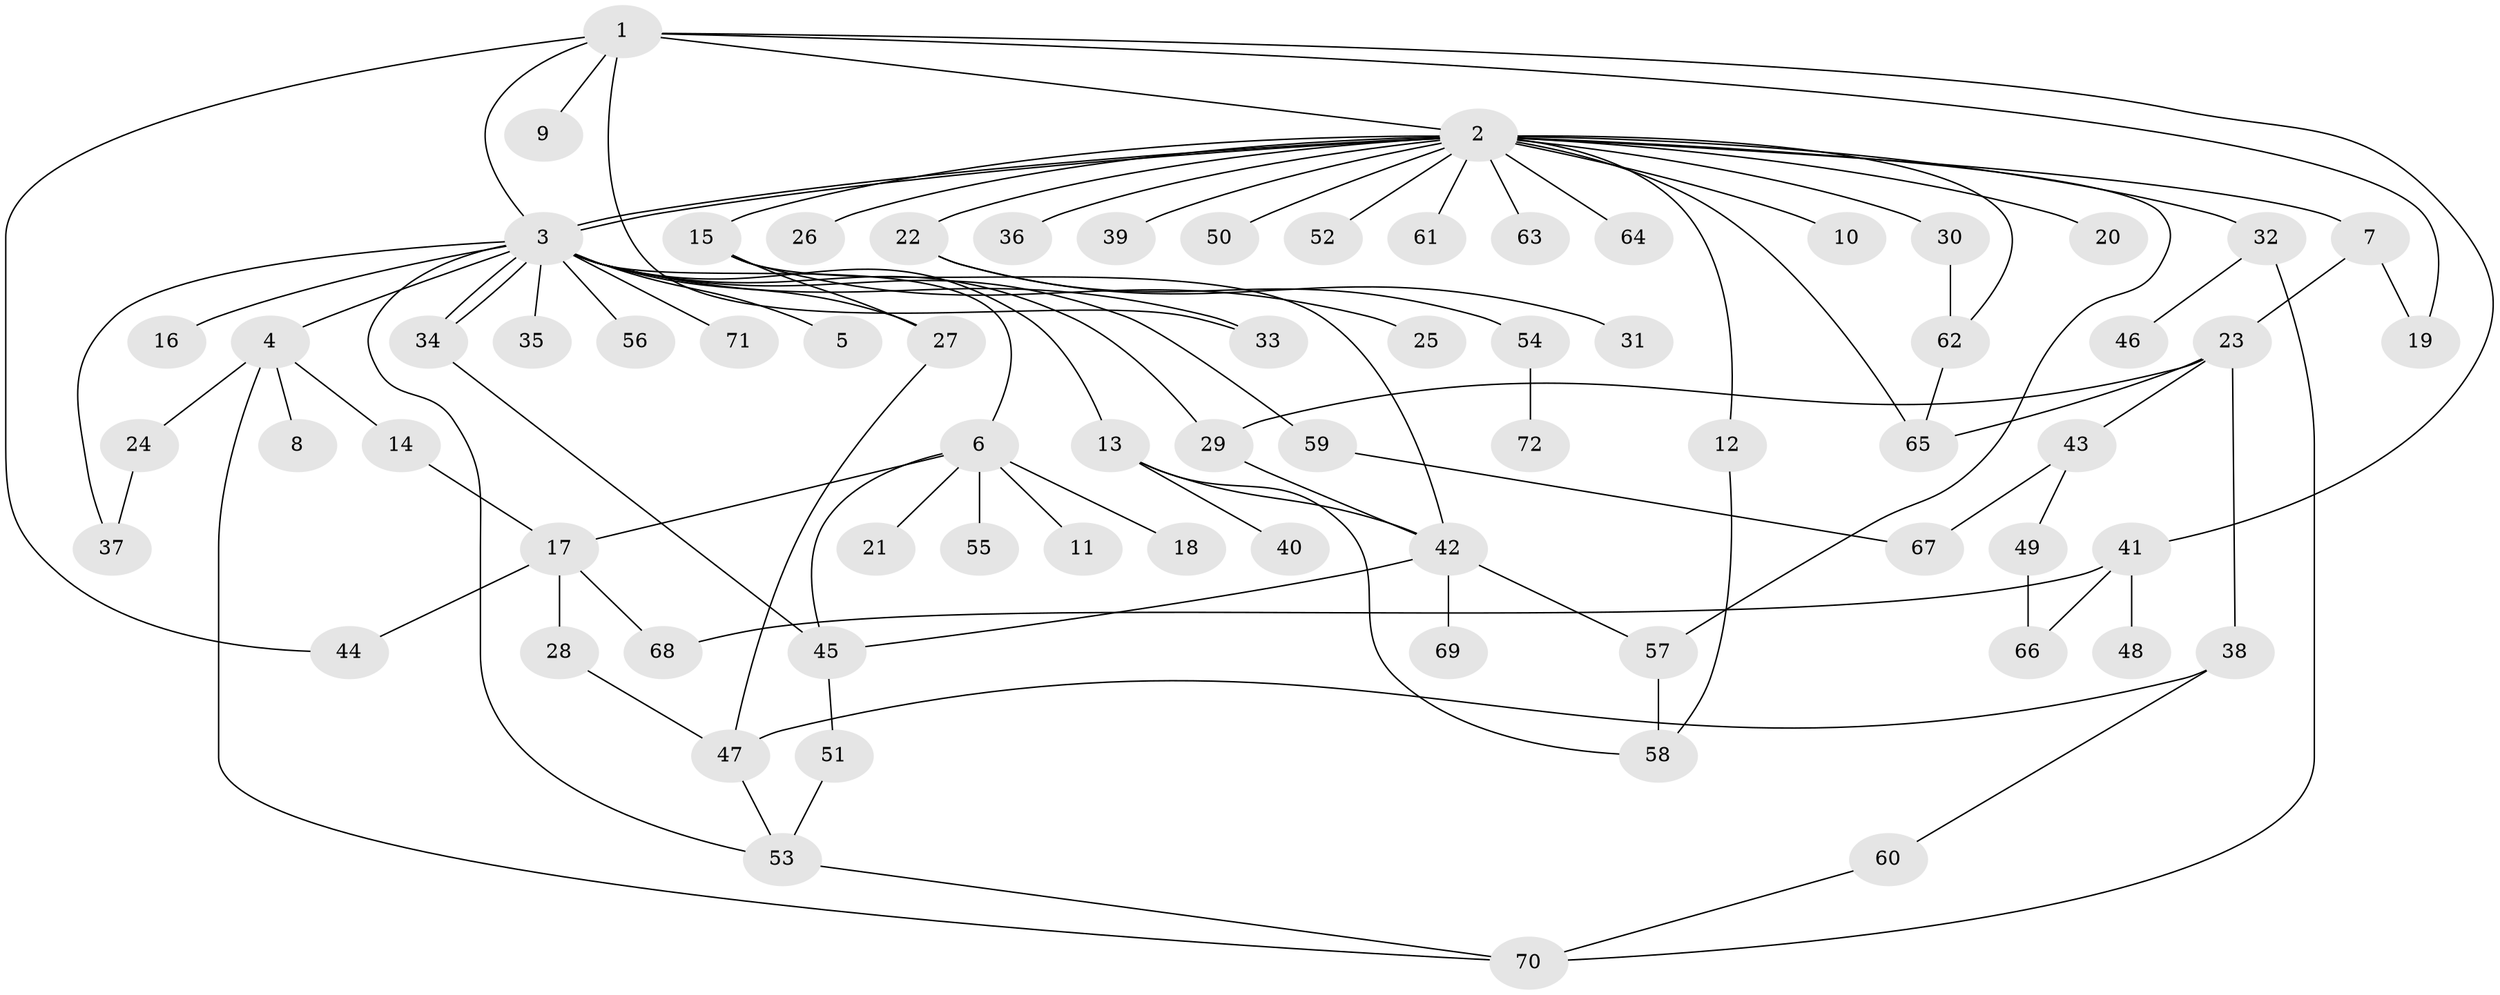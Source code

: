 // Generated by graph-tools (version 1.1) at 2025/46/03/09/25 04:46:55]
// undirected, 72 vertices, 101 edges
graph export_dot {
graph [start="1"]
  node [color=gray90,style=filled];
  1;
  2;
  3;
  4;
  5;
  6;
  7;
  8;
  9;
  10;
  11;
  12;
  13;
  14;
  15;
  16;
  17;
  18;
  19;
  20;
  21;
  22;
  23;
  24;
  25;
  26;
  27;
  28;
  29;
  30;
  31;
  32;
  33;
  34;
  35;
  36;
  37;
  38;
  39;
  40;
  41;
  42;
  43;
  44;
  45;
  46;
  47;
  48;
  49;
  50;
  51;
  52;
  53;
  54;
  55;
  56;
  57;
  58;
  59;
  60;
  61;
  62;
  63;
  64;
  65;
  66;
  67;
  68;
  69;
  70;
  71;
  72;
  1 -- 2;
  1 -- 3;
  1 -- 9;
  1 -- 19;
  1 -- 33;
  1 -- 41;
  1 -- 44;
  2 -- 3;
  2 -- 3;
  2 -- 7;
  2 -- 10;
  2 -- 12;
  2 -- 15;
  2 -- 20;
  2 -- 22;
  2 -- 26;
  2 -- 30;
  2 -- 32;
  2 -- 36;
  2 -- 39;
  2 -- 50;
  2 -- 52;
  2 -- 57;
  2 -- 61;
  2 -- 62;
  2 -- 63;
  2 -- 64;
  2 -- 65;
  3 -- 4;
  3 -- 5;
  3 -- 6;
  3 -- 13;
  3 -- 16;
  3 -- 27;
  3 -- 29;
  3 -- 33;
  3 -- 34;
  3 -- 34;
  3 -- 35;
  3 -- 37;
  3 -- 53;
  3 -- 56;
  3 -- 59;
  3 -- 71;
  4 -- 8;
  4 -- 14;
  4 -- 24;
  4 -- 70;
  6 -- 11;
  6 -- 17;
  6 -- 18;
  6 -- 21;
  6 -- 45;
  6 -- 55;
  7 -- 19;
  7 -- 23;
  12 -- 58;
  13 -- 40;
  13 -- 42;
  13 -- 58;
  14 -- 17;
  15 -- 25;
  15 -- 27;
  15 -- 42;
  17 -- 28;
  17 -- 44;
  17 -- 68;
  22 -- 31;
  22 -- 54;
  23 -- 29;
  23 -- 38;
  23 -- 43;
  23 -- 65;
  24 -- 37;
  27 -- 47;
  28 -- 47;
  29 -- 42;
  30 -- 62;
  32 -- 46;
  32 -- 70;
  34 -- 45;
  38 -- 47;
  38 -- 60;
  41 -- 48;
  41 -- 66;
  41 -- 68;
  42 -- 45;
  42 -- 57;
  42 -- 69;
  43 -- 49;
  43 -- 67;
  45 -- 51;
  47 -- 53;
  49 -- 66;
  51 -- 53;
  53 -- 70;
  54 -- 72;
  57 -- 58;
  59 -- 67;
  60 -- 70;
  62 -- 65;
}
